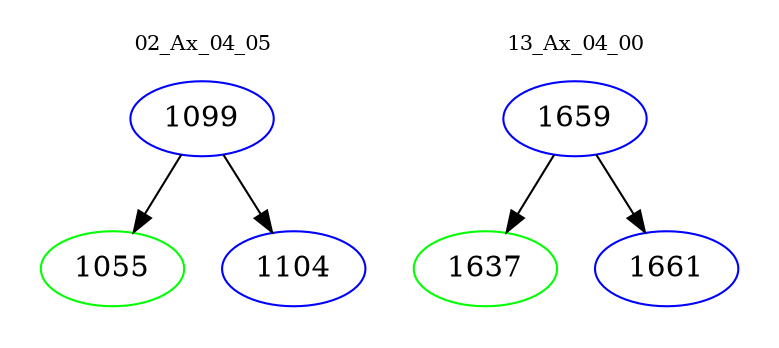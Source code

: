 digraph{
subgraph cluster_0 {
color = white
label = "02_Ax_04_05";
fontsize=10;
T0_1099 [label="1099", color="blue"]
T0_1099 -> T0_1055 [color="black"]
T0_1055 [label="1055", color="green"]
T0_1099 -> T0_1104 [color="black"]
T0_1104 [label="1104", color="blue"]
}
subgraph cluster_1 {
color = white
label = "13_Ax_04_00";
fontsize=10;
T1_1659 [label="1659", color="blue"]
T1_1659 -> T1_1637 [color="black"]
T1_1637 [label="1637", color="green"]
T1_1659 -> T1_1661 [color="black"]
T1_1661 [label="1661", color="blue"]
}
}
